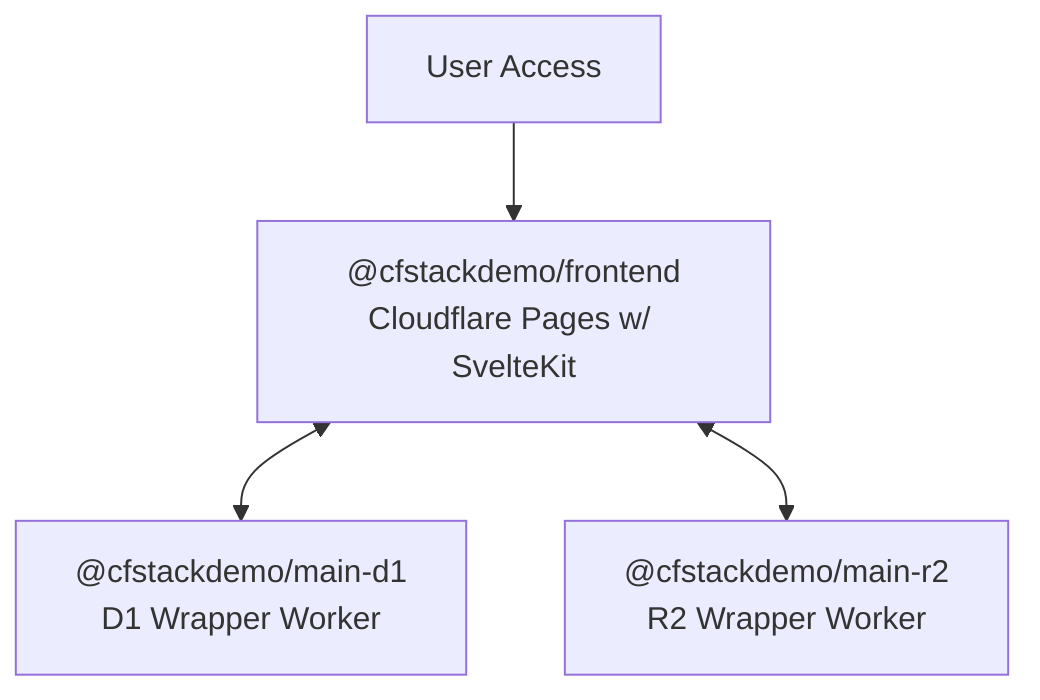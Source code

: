 flowchart TD
  UA[User Access]
  FE["@cfstackdemo/frontend<br/>Cloudflare Pages w/ SvelteKit"]

  UA --> FE
  FE <--> d1Wrapper["@cfstackdemo/main-d1<br/>D1 Wrapper Worker"]
  FE <--> r2Wrapper["@cfstackdemo/main-r2<br/>R2 Wrapper Worker"]